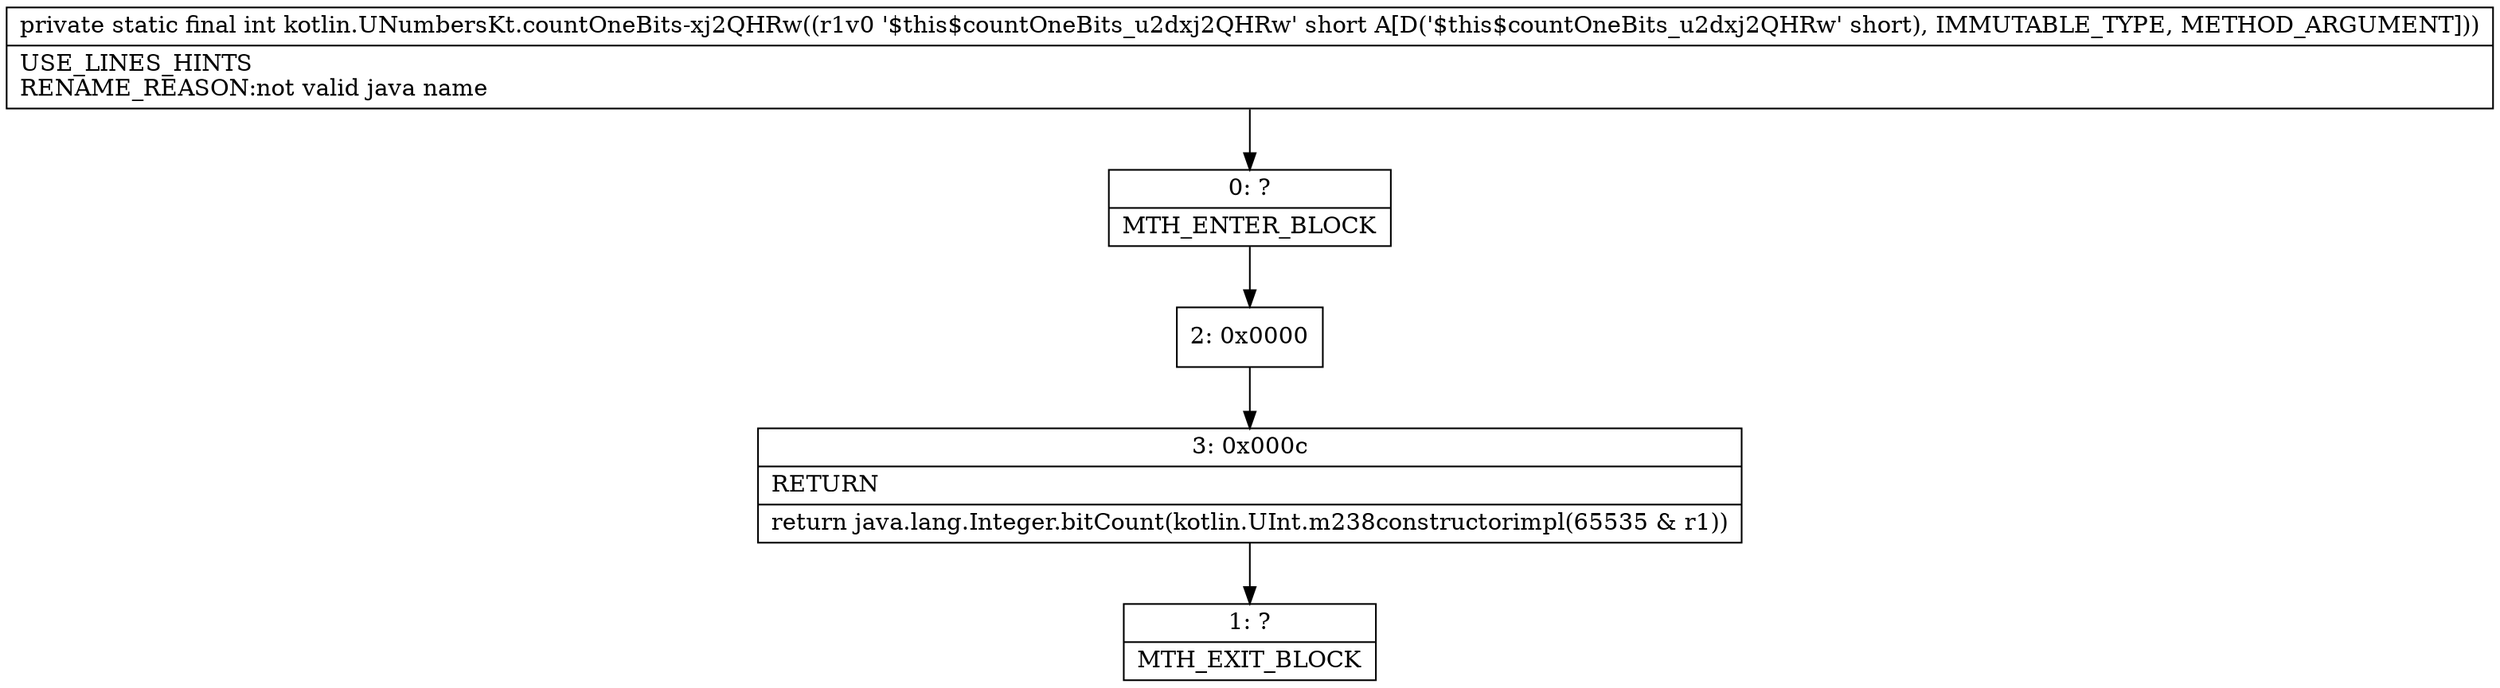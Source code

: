 digraph "CFG forkotlin.UNumbersKt.countOneBits\-xj2QHRw(S)I" {
Node_0 [shape=record,label="{0\:\ ?|MTH_ENTER_BLOCK\l}"];
Node_2 [shape=record,label="{2\:\ 0x0000}"];
Node_3 [shape=record,label="{3\:\ 0x000c|RETURN\l|return java.lang.Integer.bitCount(kotlin.UInt.m238constructorimpl(65535 & r1))\l}"];
Node_1 [shape=record,label="{1\:\ ?|MTH_EXIT_BLOCK\l}"];
MethodNode[shape=record,label="{private static final int kotlin.UNumbersKt.countOneBits\-xj2QHRw((r1v0 '$this$countOneBits_u2dxj2QHRw' short A[D('$this$countOneBits_u2dxj2QHRw' short), IMMUTABLE_TYPE, METHOD_ARGUMENT]))  | USE_LINES_HINTS\lRENAME_REASON:not valid java name\l}"];
MethodNode -> Node_0;Node_0 -> Node_2;
Node_2 -> Node_3;
Node_3 -> Node_1;
}

